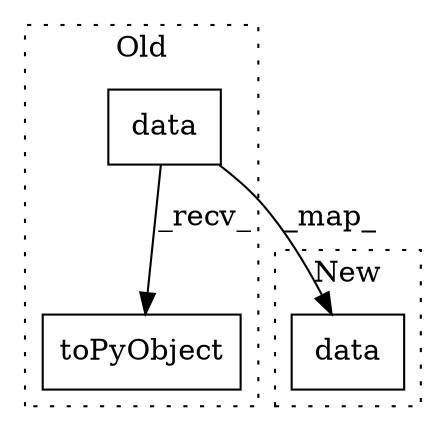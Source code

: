digraph G {
subgraph cluster0 {
1 [label="data" a="32" s="17426" l="6" shape="box"];
3 [label="toPyObject" a="32" s="17433" l="12" shape="box"];
label = "Old";
style="dotted";
}
subgraph cluster1 {
2 [label="data" a="32" s="17366" l="6" shape="box"];
label = "New";
style="dotted";
}
1 -> 2 [label="_map_"];
1 -> 3 [label="_recv_"];
}